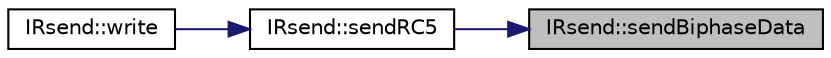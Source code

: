 digraph "IRsend::sendBiphaseData"
{
 // LATEX_PDF_SIZE
  edge [fontname="Helvetica",fontsize="10",labelfontname="Helvetica",labelfontsize="10"];
  node [fontname="Helvetica",fontsize="10",shape=record];
  rankdir="RL";
  Node1 [label="IRsend::sendBiphaseData",height=0.2,width=0.4,color="black", fillcolor="grey75", style="filled", fontcolor="black",tooltip=" "];
  Node1 -> Node2 [dir="back",color="midnightblue",fontsize="10",style="solid"];
  Node2 [label="IRsend::sendRC5",height=0.2,width=0.4,color="black", fillcolor="white", style="filled",URL="$group___decoder.html#ga55808fcce8aaf429ebbb1d34cb7f5ee5",tooltip=" "];
  Node2 -> Node3 [dir="back",color="midnightblue",fontsize="10",style="solid"];
  Node3 [label="IRsend::write",height=0.2,width=0.4,color="black", fillcolor="white", style="filled",URL="$group___sending.html#ga567f59869ebc6c7f53d0dc9b360dd4c3",tooltip=" "];
}
